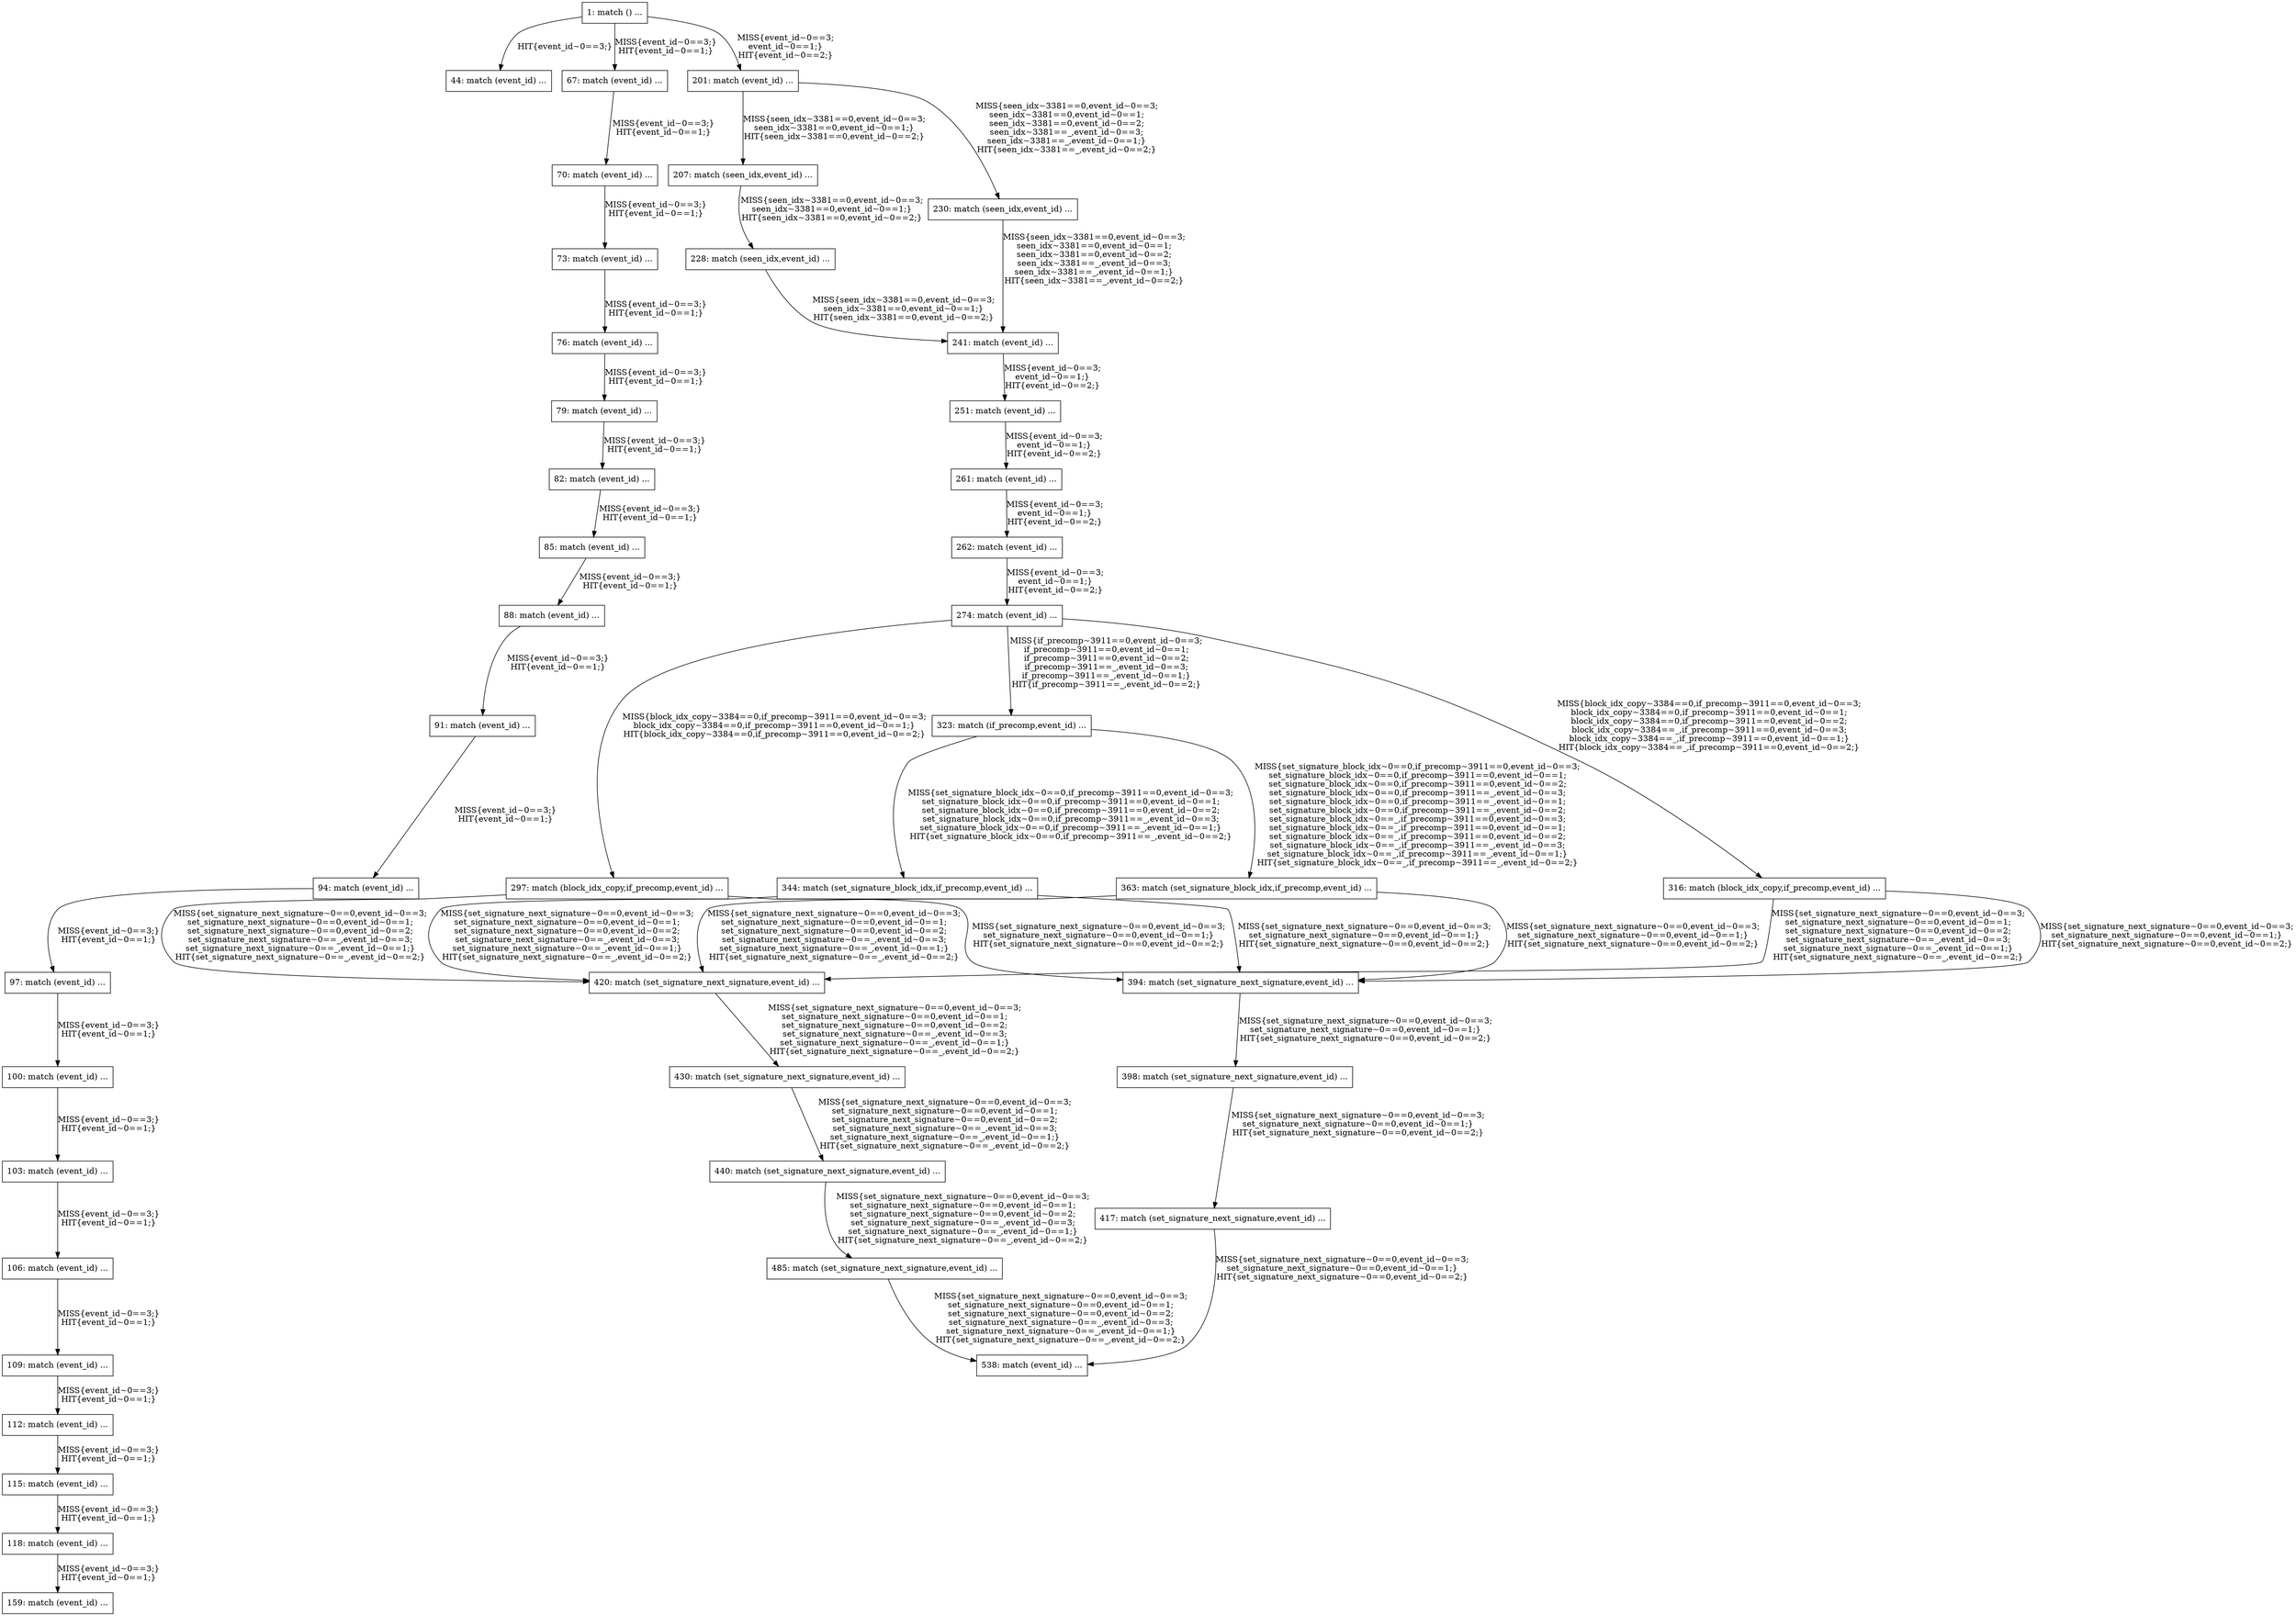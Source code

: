 digraph G {
  "1: match () ...
" [shape=box, ];
  "44: match (event_id) ...
" [shape=box, ];
  "67: match (event_id) ...
" [shape=box, ];
  "70: match (event_id) ...
" [shape=box, ];
  "73: match (event_id) ...
" [shape=box, ];
  "76: match (event_id) ...
" [shape=box, ];
  "79: match (event_id) ...
" [shape=box, ];
  "82: match (event_id) ...
" [shape=box, ];
  "85: match (event_id) ...
" [shape=box, ];
  "88: match (event_id) ...
" [shape=box, ];
  "91: match (event_id) ...
" [shape=box, ];
  "94: match (event_id) ...
" [shape=box, ];
  "97: match (event_id) ...
" [shape=box, ];
  "100: match (event_id) ...
" [shape=box, ];
  "103: match (event_id) ...
" [shape=box, ];
  "106: match (event_id) ...
" [shape=box, ];
  "109: match (event_id) ...
" [shape=box, ];
  "112: match (event_id) ...
" [shape=box, ];
  "115: match (event_id) ...
" [shape=box, ];
  "118: match (event_id) ...
" [shape=box, ];
  "159: match (event_id) ...
" [shape=box, ];
  "201: match (event_id) ...
" [shape=box, ];
  "207: match (seen_idx,event_id) ...
" [shape=box, ];
  "228: match (seen_idx,event_id) ...
" [shape=box, ];
  "230: match (seen_idx,event_id) ...
" [shape=box, ];
  "241: match (event_id) ...
" [shape=box, ];
  "251: match (event_id) ...
" [shape=box, ];
  "261: match (event_id) ...
" [shape=box, ];
  "262: match (event_id) ...
" [shape=box, ];
  "274: match (event_id) ...
" [shape=box, ];
  "297: match (block_idx_copy,if_precomp,event_id) ...
" [shape=box, ];
  "316: match (block_idx_copy,if_precomp,event_id) ...
" [shape=box, ];
  "323: match (if_precomp,event_id) ...
" [shape=box, ];
  "344: match (set_signature_block_idx,if_precomp,event_id) ...
" [shape=box, ];
  "363: match (set_signature_block_idx,if_precomp,event_id) ...
" [shape=box, ];
  "394: match (set_signature_next_signature,event_id) ...
" [shape=box, ];
  "398: match (set_signature_next_signature,event_id) ...
" [shape=box, ];
  "417: match (set_signature_next_signature,event_id) ...
" [shape=box, ];
  "420: match (set_signature_next_signature,event_id) ...
" [shape=box, ];
  "430: match (set_signature_next_signature,event_id) ...
" [shape=box, ];
  "440: match (set_signature_next_signature,event_id) ...
" [shape=box, ];
  "485: match (set_signature_next_signature,event_id) ...
" [shape=box, ];
  "538: match (event_id) ...
" [shape=box, ];
  
  
  "1: match () ...
" -> "44: match (event_id) ...
" [label="HIT{event_id~0==3;}",
                                                     ];
  "1: match () ...
" -> "67: match (event_id) ...
" [label="MISS{event_id~0==3;}
HIT{event_id~0==1;}",
                                                     ];
  "1: match () ...
" -> "201: match (event_id) ...
" [label="MISS{event_id~0==3;
event_id~0==1;}
HIT{event_id~0==2;}",
                                                      ];
  "67: match (event_id) ...
" -> "70: match (event_id) ...
" [label="MISS{event_id~0==3;}
HIT{event_id~0==1;}",
                                                              ];
  "70: match (event_id) ...
" -> "73: match (event_id) ...
" [label="MISS{event_id~0==3;}
HIT{event_id~0==1;}",
                                                              ];
  "73: match (event_id) ...
" -> "76: match (event_id) ...
" [label="MISS{event_id~0==3;}
HIT{event_id~0==1;}",
                                                              ];
  "76: match (event_id) ...
" -> "79: match (event_id) ...
" [label="MISS{event_id~0==3;}
HIT{event_id~0==1;}",
                                                              ];
  "79: match (event_id) ...
" -> "82: match (event_id) ...
" [label="MISS{event_id~0==3;}
HIT{event_id~0==1;}",
                                                              ];
  "82: match (event_id) ...
" -> "85: match (event_id) ...
" [label="MISS{event_id~0==3;}
HIT{event_id~0==1;}",
                                                              ];
  "85: match (event_id) ...
" -> "88: match (event_id) ...
" [label="MISS{event_id~0==3;}
HIT{event_id~0==1;}",
                                                              ];
  "88: match (event_id) ...
" -> "91: match (event_id) ...
" [label="MISS{event_id~0==3;}
HIT{event_id~0==1;}",
                                                              ];
  "91: match (event_id) ...
" -> "94: match (event_id) ...
" [label="MISS{event_id~0==3;}
HIT{event_id~0==1;}",
                                                              ];
  "94: match (event_id) ...
" -> "97: match (event_id) ...
" [label="MISS{event_id~0==3;}
HIT{event_id~0==1;}",
                                                              ];
  "97: match (event_id) ...
" -> "100: match (event_id) ...
" [label="MISS{event_id~0==3;}
HIT{event_id~0==1;}",
                                                               ];
  "100: match (event_id) ...
" -> "103: match (event_id) ...
" [label="MISS{event_id~0==3;}
HIT{event_id~0==1;}",
                                                                ];
  "103: match (event_id) ...
" -> "106: match (event_id) ...
" [label="MISS{event_id~0==3;}
HIT{event_id~0==1;}",
                                                                ];
  "106: match (event_id) ...
" -> "109: match (event_id) ...
" [label="MISS{event_id~0==3;}
HIT{event_id~0==1;}",
                                                                ];
  "109: match (event_id) ...
" -> "112: match (event_id) ...
" [label="MISS{event_id~0==3;}
HIT{event_id~0==1;}",
                                                                ];
  "112: match (event_id) ...
" -> "115: match (event_id) ...
" [label="MISS{event_id~0==3;}
HIT{event_id~0==1;}",
                                                                ];
  "115: match (event_id) ...
" -> "118: match (event_id) ...
" [label="MISS{event_id~0==3;}
HIT{event_id~0==1;}",
                                                                ];
  "118: match (event_id) ...
" -> "159: match (event_id) ...
" [label="MISS{event_id~0==3;}
HIT{event_id~0==1;}",
                                                                ];
  "201: match (event_id) ...
" -> "207: match (seen_idx,event_id) ...
" [
  label="MISS{seen_idx~3381==0,event_id~0==3;
seen_idx~3381==0,event_id~0==1;}
HIT{seen_idx~3381==0,event_id~0==2;}",
  ];
  "201: match (event_id) ...
" -> "230: match (seen_idx,event_id) ...
" [
  label="MISS{seen_idx~3381==0,event_id~0==3;
seen_idx~3381==0,event_id~0==1;
seen_idx~3381==0,event_id~0==2;
seen_idx~3381==_,event_id~0==3;
seen_idx~3381==_,event_id~0==1;}
HIT{seen_idx~3381==_,event_id~0==2;}",
  ];
  "207: match (seen_idx,event_id) ...
" -> "228: match (seen_idx,event_id) ...
" [
  label="MISS{seen_idx~3381==0,event_id~0==3;
seen_idx~3381==0,event_id~0==1;}
HIT{seen_idx~3381==0,event_id~0==2;}",
  ];
  "228: match (seen_idx,event_id) ...
" -> "241: match (event_id) ...
" [
  label="MISS{seen_idx~3381==0,event_id~0==3;
seen_idx~3381==0,event_id~0==1;}
HIT{seen_idx~3381==0,event_id~0==2;}",
  ];
  "230: match (seen_idx,event_id) ...
" -> "241: match (event_id) ...
" [
  label="MISS{seen_idx~3381==0,event_id~0==3;
seen_idx~3381==0,event_id~0==1;
seen_idx~3381==0,event_id~0==2;
seen_idx~3381==_,event_id~0==3;
seen_idx~3381==_,event_id~0==1;}
HIT{seen_idx~3381==_,event_id~0==2;}",
  ];
  "241: match (event_id) ...
" -> "251: match (event_id) ...
" [label="MISS{event_id~0==3;
event_id~0==1;}
HIT{event_id~0==2;}",
                                                                ];
  "251: match (event_id) ...
" -> "261: match (event_id) ...
" [label="MISS{event_id~0==3;
event_id~0==1;}
HIT{event_id~0==2;}",
                                                                ];
  "261: match (event_id) ...
" -> "262: match (event_id) ...
" [label="MISS{event_id~0==3;
event_id~0==1;}
HIT{event_id~0==2;}",
                                                                ];
  "262: match (event_id) ...
" -> "274: match (event_id) ...
" [label="MISS{event_id~0==3;
event_id~0==1;}
HIT{event_id~0==2;}",
                                                                ];
  "274: match (event_id) ...
" -> "297: match (block_idx_copy,if_precomp,event_id) ...
" [
  label="MISS{block_idx_copy~3384==0,if_precomp~3911==0,event_id~0==3;
block_idx_copy~3384==0,if_precomp~3911==0,event_id~0==1;}
HIT{block_idx_copy~3384==0,if_precomp~3911==0,event_id~0==2;}",
  ];
  "274: match (event_id) ...
" -> "316: match (block_idx_copy,if_precomp,event_id) ...
" [
  label="MISS{block_idx_copy~3384==0,if_precomp~3911==0,event_id~0==3;
block_idx_copy~3384==0,if_precomp~3911==0,event_id~0==1;
block_idx_copy~3384==0,if_precomp~3911==0,event_id~0==2;
block_idx_copy~3384==_,if_precomp~3911==0,event_id~0==3;
block_idx_copy~3384==_,if_precomp~3911==0,event_id~0==1;}
HIT{block_idx_copy~3384==_,if_precomp~3911==0,event_id~0==2;}",
  ];
  "274: match (event_id) ...
" -> "323: match (if_precomp,event_id) ...
" [
  label="MISS{if_precomp~3911==0,event_id~0==3;
if_precomp~3911==0,event_id~0==1;
if_precomp~3911==0,event_id~0==2;
if_precomp~3911==_,event_id~0==3;
if_precomp~3911==_,event_id~0==1;}
HIT{if_precomp~3911==_,event_id~0==2;}",
  ];
  "297: match (block_idx_copy,if_precomp,event_id) ...
" -> "394: match (set_signature_next_signature,event_id) ...
" [
  label="MISS{set_signature_next_signature~0==0,event_id~0==3;
set_signature_next_signature~0==0,event_id~0==1;}
HIT{set_signature_next_signature~0==0,event_id~0==2;}",
  ];
  "297: match (block_idx_copy,if_precomp,event_id) ...
" -> "420: match (set_signature_next_signature,event_id) ...
" [
  label="MISS{set_signature_next_signature~0==0,event_id~0==3;
set_signature_next_signature~0==0,event_id~0==1;
set_signature_next_signature~0==0,event_id~0==2;
set_signature_next_signature~0==_,event_id~0==3;
set_signature_next_signature~0==_,event_id~0==1;}
HIT{set_signature_next_signature~0==_,event_id~0==2;}",
  ];
  "316: match (block_idx_copy,if_precomp,event_id) ...
" -> "394: match (set_signature_next_signature,event_id) ...
" [
  label="MISS{set_signature_next_signature~0==0,event_id~0==3;
set_signature_next_signature~0==0,event_id~0==1;}
HIT{set_signature_next_signature~0==0,event_id~0==2;}",
  ];
  "316: match (block_idx_copy,if_precomp,event_id) ...
" -> "420: match (set_signature_next_signature,event_id) ...
" [
  label="MISS{set_signature_next_signature~0==0,event_id~0==3;
set_signature_next_signature~0==0,event_id~0==1;
set_signature_next_signature~0==0,event_id~0==2;
set_signature_next_signature~0==_,event_id~0==3;
set_signature_next_signature~0==_,event_id~0==1;}
HIT{set_signature_next_signature~0==_,event_id~0==2;}",
  ];
  "323: match (if_precomp,event_id) ...
" -> "344: match (set_signature_block_idx,if_precomp,event_id) ...
" [
  label="MISS{set_signature_block_idx~0==0,if_precomp~3911==0,event_id~0==3;
set_signature_block_idx~0==0,if_precomp~3911==0,event_id~0==1;
set_signature_block_idx~0==0,if_precomp~3911==0,event_id~0==2;
set_signature_block_idx~0==0,if_precomp~3911==_,event_id~0==3;
set_signature_block_idx~0==0,if_precomp~3911==_,event_id~0==1;}
HIT{set_signature_block_idx~0==0,if_precomp~3911==_,event_id~0==2;}",
  ];
  "323: match (if_precomp,event_id) ...
" -> "363: match (set_signature_block_idx,if_precomp,event_id) ...
" [
  label="MISS{set_signature_block_idx~0==0,if_precomp~3911==0,event_id~0==3;
set_signature_block_idx~0==0,if_precomp~3911==0,event_id~0==1;
set_signature_block_idx~0==0,if_precomp~3911==0,event_id~0==2;
set_signature_block_idx~0==0,if_precomp~3911==_,event_id~0==3;
set_signature_block_idx~0==0,if_precomp~3911==_,event_id~0==1;
set_signature_block_idx~0==0,if_precomp~3911==_,event_id~0==2;
set_signature_block_idx~0==_,if_precomp~3911==0,event_id~0==3;
set_signature_block_idx~0==_,if_precomp~3911==0,event_id~0==1;
set_signature_block_idx~0==_,if_precomp~3911==0,event_id~0==2;
set_signature_block_idx~0==_,if_precomp~3911==_,event_id~0==3;
set_signature_block_idx~0==_,if_precomp~3911==_,event_id~0==1;}
HIT{set_signature_block_idx~0==_,if_precomp~3911==_,event_id~0==2;}",
  ];
  "344: match (set_signature_block_idx,if_precomp,event_id) ...
" -> "394: match (set_signature_next_signature,event_id) ...
" [
  label="MISS{set_signature_next_signature~0==0,event_id~0==3;
set_signature_next_signature~0==0,event_id~0==1;}
HIT{set_signature_next_signature~0==0,event_id~0==2;}",
  ];
  "344: match (set_signature_block_idx,if_precomp,event_id) ...
" -> "420: match (set_signature_next_signature,event_id) ...
" [
  label="MISS{set_signature_next_signature~0==0,event_id~0==3;
set_signature_next_signature~0==0,event_id~0==1;
set_signature_next_signature~0==0,event_id~0==2;
set_signature_next_signature~0==_,event_id~0==3;
set_signature_next_signature~0==_,event_id~0==1;}
HIT{set_signature_next_signature~0==_,event_id~0==2;}",
  ];
  "363: match (set_signature_block_idx,if_precomp,event_id) ...
" -> "394: match (set_signature_next_signature,event_id) ...
" [
  label="MISS{set_signature_next_signature~0==0,event_id~0==3;
set_signature_next_signature~0==0,event_id~0==1;}
HIT{set_signature_next_signature~0==0,event_id~0==2;}",
  ];
  "363: match (set_signature_block_idx,if_precomp,event_id) ...
" -> "420: match (set_signature_next_signature,event_id) ...
" [
  label="MISS{set_signature_next_signature~0==0,event_id~0==3;
set_signature_next_signature~0==0,event_id~0==1;
set_signature_next_signature~0==0,event_id~0==2;
set_signature_next_signature~0==_,event_id~0==3;
set_signature_next_signature~0==_,event_id~0==1;}
HIT{set_signature_next_signature~0==_,event_id~0==2;}",
  ];
  "394: match (set_signature_next_signature,event_id) ...
" -> "398: match (set_signature_next_signature,event_id) ...
" [
  label="MISS{set_signature_next_signature~0==0,event_id~0==3;
set_signature_next_signature~0==0,event_id~0==1;}
HIT{set_signature_next_signature~0==0,event_id~0==2;}",
  ];
  "398: match (set_signature_next_signature,event_id) ...
" -> "417: match (set_signature_next_signature,event_id) ...
" [
  label="MISS{set_signature_next_signature~0==0,event_id~0==3;
set_signature_next_signature~0==0,event_id~0==1;}
HIT{set_signature_next_signature~0==0,event_id~0==2;}",
  ];
  "417: match (set_signature_next_signature,event_id) ...
" -> "538: match (event_id) ...
" [
  label="MISS{set_signature_next_signature~0==0,event_id~0==3;
set_signature_next_signature~0==0,event_id~0==1;}
HIT{set_signature_next_signature~0==0,event_id~0==2;}",
  ];
  "420: match (set_signature_next_signature,event_id) ...
" -> "430: match (set_signature_next_signature,event_id) ...
" [
  label="MISS{set_signature_next_signature~0==0,event_id~0==3;
set_signature_next_signature~0==0,event_id~0==1;
set_signature_next_signature~0==0,event_id~0==2;
set_signature_next_signature~0==_,event_id~0==3;
set_signature_next_signature~0==_,event_id~0==1;}
HIT{set_signature_next_signature~0==_,event_id~0==2;}",
  ];
  "430: match (set_signature_next_signature,event_id) ...
" -> "440: match (set_signature_next_signature,event_id) ...
" [
  label="MISS{set_signature_next_signature~0==0,event_id~0==3;
set_signature_next_signature~0==0,event_id~0==1;
set_signature_next_signature~0==0,event_id~0==2;
set_signature_next_signature~0==_,event_id~0==3;
set_signature_next_signature~0==_,event_id~0==1;}
HIT{set_signature_next_signature~0==_,event_id~0==2;}",
  ];
  "440: match (set_signature_next_signature,event_id) ...
" -> "485: match (set_signature_next_signature,event_id) ...
" [
  label="MISS{set_signature_next_signature~0==0,event_id~0==3;
set_signature_next_signature~0==0,event_id~0==1;
set_signature_next_signature~0==0,event_id~0==2;
set_signature_next_signature~0==_,event_id~0==3;
set_signature_next_signature~0==_,event_id~0==1;}
HIT{set_signature_next_signature~0==_,event_id~0==2;}",
  ];
  "485: match (set_signature_next_signature,event_id) ...
" -> "538: match (event_id) ...
" [
  label="MISS{set_signature_next_signature~0==0,event_id~0==3;
set_signature_next_signature~0==0,event_id~0==1;
set_signature_next_signature~0==0,event_id~0==2;
set_signature_next_signature~0==_,event_id~0==3;
set_signature_next_signature~0==_,event_id~0==1;}
HIT{set_signature_next_signature~0==_,event_id~0==2;}",
  ];
  
  }